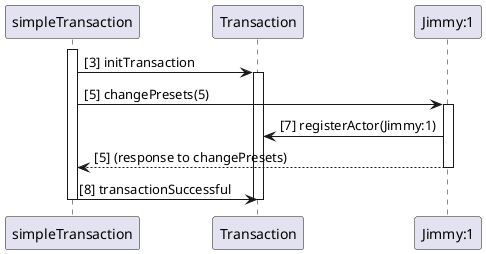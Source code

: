 @startuml
activate "simpleTransaction"
"simpleTransaction" -> "Transaction" : [3] initTransaction
activate "Transaction"
"simpleTransaction" -> "Jimmy:1" : [5] changePresets(5)
activate "Jimmy:1"
"Jimmy:1" -> "Transaction" : [7] registerActor(Jimmy:1)
"Jimmy:1" --> "simpleTransaction" : [5] (response to changePresets)
deactivate "Jimmy:1"
"simpleTransaction" -> "Transaction" : [8] transactionSuccessful
deactivate "Transaction"
deactivate "simpleTransaction"
@enduml
